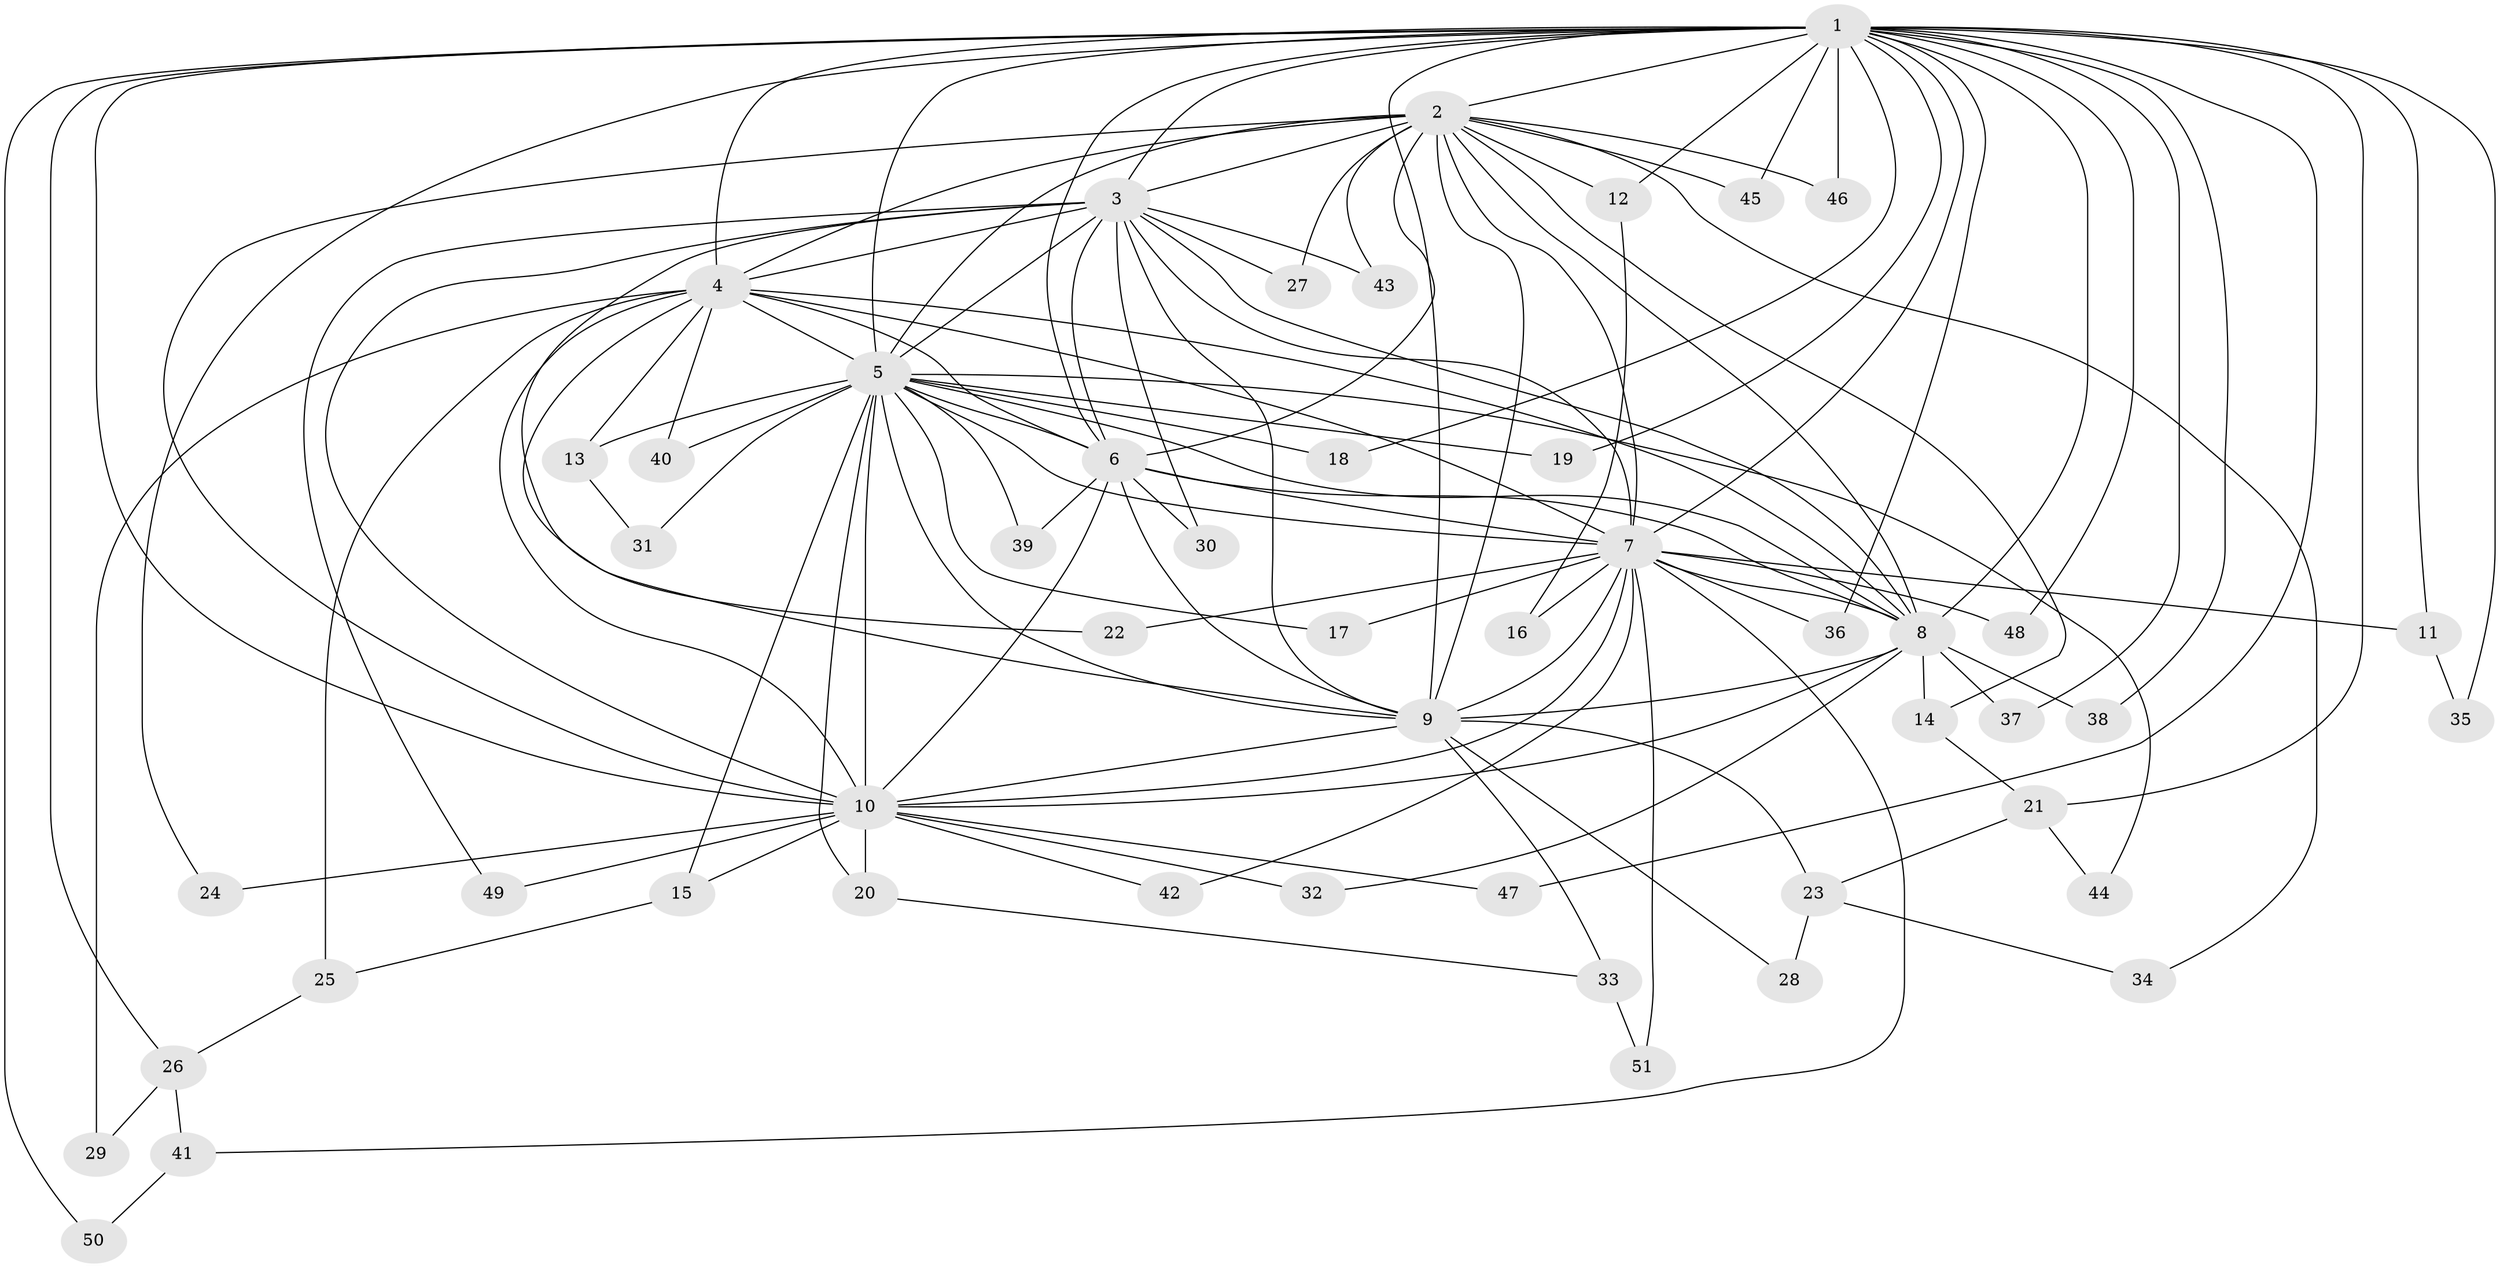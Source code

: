 // coarse degree distribution, {23: 0.02631578947368421, 18: 0.02631578947368421, 10: 0.02631578947368421, 17: 0.02631578947368421, 7: 0.02631578947368421, 14: 0.02631578947368421, 9: 0.02631578947368421, 2: 0.5789473684210527, 3: 0.21052631578947367, 6: 0.02631578947368421}
// Generated by graph-tools (version 1.1) at 2025/41/03/06/25 10:41:41]
// undirected, 51 vertices, 127 edges
graph export_dot {
graph [start="1"]
  node [color=gray90,style=filled];
  1;
  2;
  3;
  4;
  5;
  6;
  7;
  8;
  9;
  10;
  11;
  12;
  13;
  14;
  15;
  16;
  17;
  18;
  19;
  20;
  21;
  22;
  23;
  24;
  25;
  26;
  27;
  28;
  29;
  30;
  31;
  32;
  33;
  34;
  35;
  36;
  37;
  38;
  39;
  40;
  41;
  42;
  43;
  44;
  45;
  46;
  47;
  48;
  49;
  50;
  51;
  1 -- 2;
  1 -- 3;
  1 -- 4;
  1 -- 5;
  1 -- 6;
  1 -- 7;
  1 -- 8;
  1 -- 9;
  1 -- 10;
  1 -- 11;
  1 -- 12;
  1 -- 18;
  1 -- 19;
  1 -- 21;
  1 -- 24;
  1 -- 26;
  1 -- 35;
  1 -- 36;
  1 -- 37;
  1 -- 38;
  1 -- 45;
  1 -- 46;
  1 -- 47;
  1 -- 48;
  1 -- 50;
  2 -- 3;
  2 -- 4;
  2 -- 5;
  2 -- 6;
  2 -- 7;
  2 -- 8;
  2 -- 9;
  2 -- 10;
  2 -- 12;
  2 -- 14;
  2 -- 27;
  2 -- 34;
  2 -- 43;
  2 -- 45;
  2 -- 46;
  3 -- 4;
  3 -- 5;
  3 -- 6;
  3 -- 7;
  3 -- 8;
  3 -- 9;
  3 -- 10;
  3 -- 22;
  3 -- 27;
  3 -- 30;
  3 -- 43;
  3 -- 49;
  4 -- 5;
  4 -- 6;
  4 -- 7;
  4 -- 8;
  4 -- 9;
  4 -- 10;
  4 -- 13;
  4 -- 25;
  4 -- 29;
  4 -- 40;
  5 -- 6;
  5 -- 7;
  5 -- 8;
  5 -- 9;
  5 -- 10;
  5 -- 13;
  5 -- 15;
  5 -- 17;
  5 -- 18;
  5 -- 19;
  5 -- 20;
  5 -- 31;
  5 -- 39;
  5 -- 40;
  5 -- 44;
  6 -- 7;
  6 -- 8;
  6 -- 9;
  6 -- 10;
  6 -- 30;
  6 -- 39;
  7 -- 8;
  7 -- 9;
  7 -- 10;
  7 -- 11;
  7 -- 16;
  7 -- 17;
  7 -- 22;
  7 -- 36;
  7 -- 41;
  7 -- 42;
  7 -- 48;
  7 -- 51;
  8 -- 9;
  8 -- 10;
  8 -- 14;
  8 -- 32;
  8 -- 37;
  8 -- 38;
  9 -- 10;
  9 -- 23;
  9 -- 28;
  9 -- 33;
  10 -- 15;
  10 -- 20;
  10 -- 24;
  10 -- 32;
  10 -- 42;
  10 -- 47;
  10 -- 49;
  11 -- 35;
  12 -- 16;
  13 -- 31;
  14 -- 21;
  15 -- 25;
  20 -- 33;
  21 -- 23;
  21 -- 44;
  23 -- 28;
  23 -- 34;
  25 -- 26;
  26 -- 29;
  26 -- 41;
  33 -- 51;
  41 -- 50;
}
